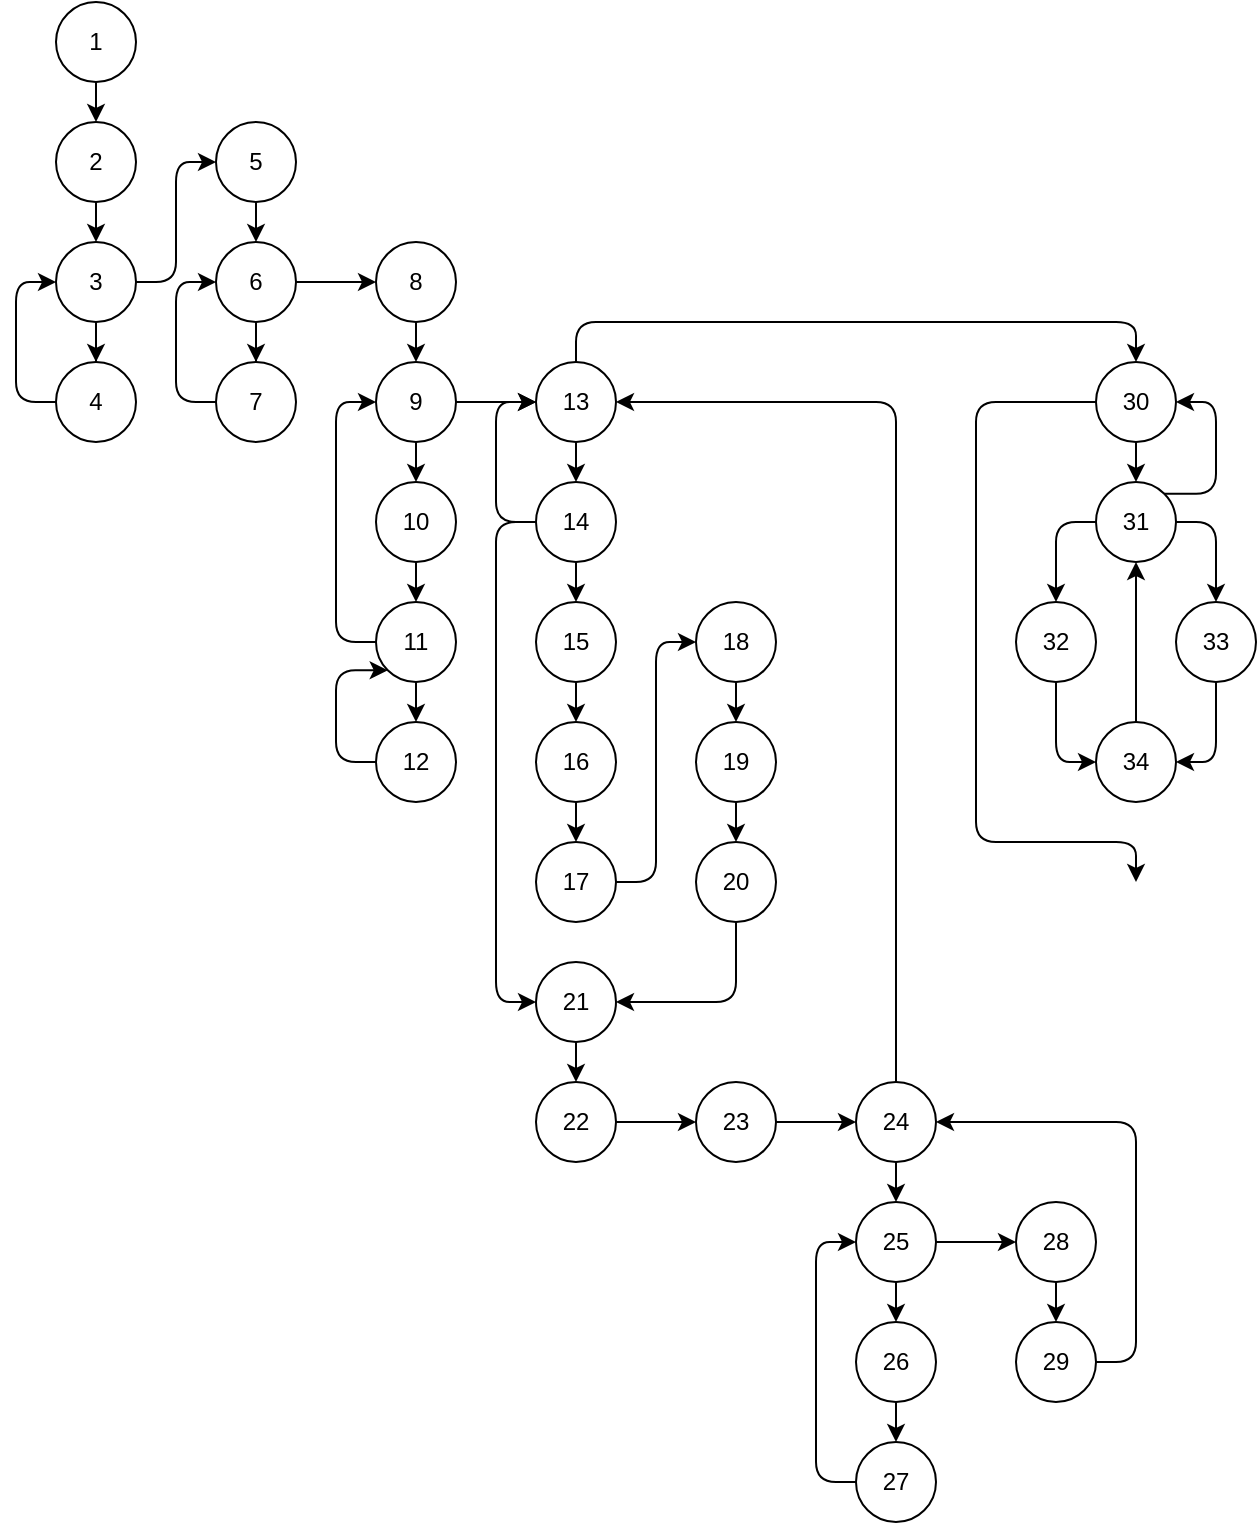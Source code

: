 <mxfile version="15.5.7" type="device"><diagram id="Yxv2-Arrn6tf9G4K1zX7" name="Page-1"><mxGraphModel dx="460" dy="779" grid="1" gridSize="10" guides="1" tooltips="1" connect="1" arrows="1" fold="1" page="1" pageScale="1" pageWidth="827" pageHeight="1169" math="0" shadow="0"><root><mxCell id="0"/><mxCell id="1" parent="0"/><mxCell id="O0--73oPFWiuyO04xyrd-89" style="edgeStyle=orthogonalEdgeStyle;rounded=1;orthogonalLoop=1;jettySize=auto;html=1;exitX=0.5;exitY=1;exitDx=0;exitDy=0;entryX=0.5;entryY=0;entryDx=0;entryDy=0;" edge="1" parent="1" source="O0--73oPFWiuyO04xyrd-1" target="O0--73oPFWiuyO04xyrd-87"><mxGeometry relative="1" as="geometry"/></mxCell><mxCell id="O0--73oPFWiuyO04xyrd-1" value="1" style="ellipse;whiteSpace=wrap;html=1;" vertex="1" parent="1"><mxGeometry x="80" y="40" width="40" height="40" as="geometry"/></mxCell><mxCell id="O0--73oPFWiuyO04xyrd-6" value="" style="edgeStyle=orthogonalEdgeStyle;rounded=0;orthogonalLoop=1;jettySize=auto;html=1;" edge="1" parent="1" source="O0--73oPFWiuyO04xyrd-2" target="O0--73oPFWiuyO04xyrd-5"><mxGeometry relative="1" as="geometry"/></mxCell><mxCell id="O0--73oPFWiuyO04xyrd-93" style="edgeStyle=orthogonalEdgeStyle;rounded=1;orthogonalLoop=1;jettySize=auto;html=1;exitX=1;exitY=0.5;exitDx=0;exitDy=0;entryX=0;entryY=0.5;entryDx=0;entryDy=0;" edge="1" parent="1" source="O0--73oPFWiuyO04xyrd-2" target="O0--73oPFWiuyO04xyrd-91"><mxGeometry relative="1" as="geometry"/></mxCell><mxCell id="O0--73oPFWiuyO04xyrd-2" value="3" style="ellipse;whiteSpace=wrap;html=1;" vertex="1" parent="1"><mxGeometry x="80" y="160" width="40" height="40" as="geometry"/></mxCell><mxCell id="O0--73oPFWiuyO04xyrd-94" style="edgeStyle=orthogonalEdgeStyle;rounded=1;orthogonalLoop=1;jettySize=auto;html=1;exitX=0;exitY=0.5;exitDx=0;exitDy=0;entryX=0;entryY=0.5;entryDx=0;entryDy=0;" edge="1" parent="1" source="O0--73oPFWiuyO04xyrd-5" target="O0--73oPFWiuyO04xyrd-2"><mxGeometry relative="1" as="geometry"/></mxCell><mxCell id="O0--73oPFWiuyO04xyrd-5" value="4" style="ellipse;whiteSpace=wrap;html=1;" vertex="1" parent="1"><mxGeometry x="80" y="220" width="40" height="40" as="geometry"/></mxCell><mxCell id="O0--73oPFWiuyO04xyrd-10" value="" style="edgeStyle=orthogonalEdgeStyle;rounded=0;orthogonalLoop=1;jettySize=auto;html=1;" edge="1" parent="1" source="O0--73oPFWiuyO04xyrd-7" target="O0--73oPFWiuyO04xyrd-8"><mxGeometry relative="1" as="geometry"/></mxCell><mxCell id="O0--73oPFWiuyO04xyrd-106" value="" style="edgeStyle=orthogonalEdgeStyle;rounded=1;orthogonalLoop=1;jettySize=auto;html=1;" edge="1" parent="1" source="O0--73oPFWiuyO04xyrd-7" target="O0--73oPFWiuyO04xyrd-17"><mxGeometry relative="1" as="geometry"/></mxCell><mxCell id="O0--73oPFWiuyO04xyrd-7" value="6" style="ellipse;whiteSpace=wrap;html=1;" vertex="1" parent="1"><mxGeometry x="160" y="160" width="40" height="40" as="geometry"/></mxCell><mxCell id="O0--73oPFWiuyO04xyrd-97" style="edgeStyle=orthogonalEdgeStyle;rounded=1;orthogonalLoop=1;jettySize=auto;html=1;exitX=0;exitY=0.5;exitDx=0;exitDy=0;entryX=0;entryY=0.5;entryDx=0;entryDy=0;" edge="1" parent="1" source="O0--73oPFWiuyO04xyrd-8" target="O0--73oPFWiuyO04xyrd-7"><mxGeometry relative="1" as="geometry"/></mxCell><mxCell id="O0--73oPFWiuyO04xyrd-8" value="7" style="ellipse;whiteSpace=wrap;html=1;" vertex="1" parent="1"><mxGeometry x="160" y="220" width="40" height="40" as="geometry"/></mxCell><mxCell id="O0--73oPFWiuyO04xyrd-100" value="" style="edgeStyle=orthogonalEdgeStyle;rounded=1;orthogonalLoop=1;jettySize=auto;html=1;" edge="1" parent="1" source="O0--73oPFWiuyO04xyrd-17" target="O0--73oPFWiuyO04xyrd-98"><mxGeometry relative="1" as="geometry"/></mxCell><mxCell id="O0--73oPFWiuyO04xyrd-17" value="8" style="ellipse;whiteSpace=wrap;html=1;" vertex="1" parent="1"><mxGeometry x="240" y="160" width="40" height="40" as="geometry"/></mxCell><mxCell id="O0--73oPFWiuyO04xyrd-24" value="" style="edgeStyle=orthogonalEdgeStyle;curved=1;orthogonalLoop=1;jettySize=auto;html=1;" edge="1" parent="1" source="O0--73oPFWiuyO04xyrd-21" target="O0--73oPFWiuyO04xyrd-23"><mxGeometry relative="1" as="geometry"/></mxCell><mxCell id="O0--73oPFWiuyO04xyrd-143" style="edgeStyle=orthogonalEdgeStyle;rounded=1;orthogonalLoop=1;jettySize=auto;html=1;exitX=0;exitY=0.5;exitDx=0;exitDy=0;entryX=0;entryY=0.5;entryDx=0;entryDy=0;" edge="1" parent="1" source="O0--73oPFWiuyO04xyrd-21" target="O0--73oPFWiuyO04xyrd-98"><mxGeometry relative="1" as="geometry"/></mxCell><mxCell id="O0--73oPFWiuyO04xyrd-21" value="11" style="ellipse;whiteSpace=wrap;html=1;" vertex="1" parent="1"><mxGeometry x="240" y="340" width="40" height="40" as="geometry"/></mxCell><mxCell id="O0--73oPFWiuyO04xyrd-30" style="edgeStyle=orthogonalEdgeStyle;orthogonalLoop=1;jettySize=auto;html=1;exitX=0;exitY=0.5;exitDx=0;exitDy=0;entryX=0;entryY=1;entryDx=0;entryDy=0;rounded=1;" edge="1" parent="1" source="O0--73oPFWiuyO04xyrd-23" target="O0--73oPFWiuyO04xyrd-21"><mxGeometry relative="1" as="geometry"><Array as="points"><mxPoint x="220" y="420"/><mxPoint x="220" y="374"/></Array></mxGeometry></mxCell><mxCell id="O0--73oPFWiuyO04xyrd-23" value="12" style="ellipse;whiteSpace=wrap;html=1;" vertex="1" parent="1"><mxGeometry x="240" y="400" width="40" height="40" as="geometry"/></mxCell><mxCell id="O0--73oPFWiuyO04xyrd-36" value="" style="edgeStyle=orthogonalEdgeStyle;curved=1;orthogonalLoop=1;jettySize=auto;html=1;" edge="1" parent="1" source="O0--73oPFWiuyO04xyrd-31" target="O0--73oPFWiuyO04xyrd-35"><mxGeometry relative="1" as="geometry"/></mxCell><mxCell id="O0--73oPFWiuyO04xyrd-51" style="edgeStyle=orthogonalEdgeStyle;orthogonalLoop=1;jettySize=auto;html=1;exitX=0;exitY=0.5;exitDx=0;exitDy=0;entryX=0;entryY=0.5;entryDx=0;entryDy=0;rounded=1;" edge="1" parent="1" source="O0--73oPFWiuyO04xyrd-31" target="O0--73oPFWiuyO04xyrd-48"><mxGeometry relative="1" as="geometry"/></mxCell><mxCell id="O0--73oPFWiuyO04xyrd-113" style="edgeStyle=orthogonalEdgeStyle;rounded=1;orthogonalLoop=1;jettySize=auto;html=1;exitX=0;exitY=0.5;exitDx=0;exitDy=0;entryX=0;entryY=0.5;entryDx=0;entryDy=0;" edge="1" parent="1" source="O0--73oPFWiuyO04xyrd-31" target="O0--73oPFWiuyO04xyrd-109"><mxGeometry relative="1" as="geometry"/></mxCell><mxCell id="O0--73oPFWiuyO04xyrd-31" value="14" style="ellipse;whiteSpace=wrap;html=1;" vertex="1" parent="1"><mxGeometry x="320" y="280" width="40" height="40" as="geometry"/></mxCell><mxCell id="O0--73oPFWiuyO04xyrd-38" value="" style="edgeStyle=orthogonalEdgeStyle;curved=1;orthogonalLoop=1;jettySize=auto;html=1;" edge="1" parent="1" source="O0--73oPFWiuyO04xyrd-35" target="O0--73oPFWiuyO04xyrd-37"><mxGeometry relative="1" as="geometry"/></mxCell><mxCell id="O0--73oPFWiuyO04xyrd-35" value="15" style="ellipse;whiteSpace=wrap;html=1;" vertex="1" parent="1"><mxGeometry x="320" y="340" width="40" height="40" as="geometry"/></mxCell><mxCell id="O0--73oPFWiuyO04xyrd-40" value="" style="edgeStyle=orthogonalEdgeStyle;curved=1;orthogonalLoop=1;jettySize=auto;html=1;" edge="1" parent="1" source="O0--73oPFWiuyO04xyrd-37" target="O0--73oPFWiuyO04xyrd-39"><mxGeometry relative="1" as="geometry"/></mxCell><mxCell id="O0--73oPFWiuyO04xyrd-37" value="16" style="ellipse;whiteSpace=wrap;html=1;" vertex="1" parent="1"><mxGeometry x="320" y="400" width="40" height="40" as="geometry"/></mxCell><mxCell id="O0--73oPFWiuyO04xyrd-42" value="" style="edgeStyle=orthogonalEdgeStyle;orthogonalLoop=1;jettySize=auto;html=1;entryX=0;entryY=0.5;entryDx=0;entryDy=0;rounded=1;" edge="1" parent="1" source="O0--73oPFWiuyO04xyrd-39" target="O0--73oPFWiuyO04xyrd-41"><mxGeometry relative="1" as="geometry"/></mxCell><mxCell id="O0--73oPFWiuyO04xyrd-39" value="17" style="ellipse;whiteSpace=wrap;html=1;" vertex="1" parent="1"><mxGeometry x="320" y="460" width="40" height="40" as="geometry"/></mxCell><mxCell id="O0--73oPFWiuyO04xyrd-45" value="" style="edgeStyle=orthogonalEdgeStyle;curved=1;orthogonalLoop=1;jettySize=auto;html=1;" edge="1" parent="1" source="O0--73oPFWiuyO04xyrd-41" target="O0--73oPFWiuyO04xyrd-43"><mxGeometry relative="1" as="geometry"/></mxCell><mxCell id="O0--73oPFWiuyO04xyrd-41" value="18" style="ellipse;whiteSpace=wrap;html=1;" vertex="1" parent="1"><mxGeometry x="400" y="340" width="40" height="40" as="geometry"/></mxCell><mxCell id="O0--73oPFWiuyO04xyrd-47" value="" style="edgeStyle=orthogonalEdgeStyle;curved=1;orthogonalLoop=1;jettySize=auto;html=1;" edge="1" parent="1" source="O0--73oPFWiuyO04xyrd-43" target="O0--73oPFWiuyO04xyrd-46"><mxGeometry relative="1" as="geometry"/></mxCell><mxCell id="O0--73oPFWiuyO04xyrd-43" value="19" style="ellipse;whiteSpace=wrap;html=1;" vertex="1" parent="1"><mxGeometry x="400" y="400" width="40" height="40" as="geometry"/></mxCell><mxCell id="O0--73oPFWiuyO04xyrd-49" value="" style="edgeStyle=orthogonalEdgeStyle;orthogonalLoop=1;jettySize=auto;html=1;entryX=1;entryY=0.5;entryDx=0;entryDy=0;exitX=0.5;exitY=1;exitDx=0;exitDy=0;rounded=1;" edge="1" parent="1" source="O0--73oPFWiuyO04xyrd-46" target="O0--73oPFWiuyO04xyrd-48"><mxGeometry relative="1" as="geometry"/></mxCell><mxCell id="O0--73oPFWiuyO04xyrd-46" value="20" style="ellipse;whiteSpace=wrap;html=1;" vertex="1" parent="1"><mxGeometry x="400" y="460" width="40" height="40" as="geometry"/></mxCell><mxCell id="O0--73oPFWiuyO04xyrd-53" value="" style="edgeStyle=orthogonalEdgeStyle;curved=1;orthogonalLoop=1;jettySize=auto;html=1;" edge="1" parent="1" source="O0--73oPFWiuyO04xyrd-48" target="O0--73oPFWiuyO04xyrd-52"><mxGeometry relative="1" as="geometry"/></mxCell><mxCell id="O0--73oPFWiuyO04xyrd-48" value="21" style="ellipse;whiteSpace=wrap;html=1;" vertex="1" parent="1"><mxGeometry x="320" y="520" width="40" height="40" as="geometry"/></mxCell><mxCell id="O0--73oPFWiuyO04xyrd-55" value="" style="edgeStyle=orthogonalEdgeStyle;curved=1;orthogonalLoop=1;jettySize=auto;html=1;" edge="1" parent="1" source="O0--73oPFWiuyO04xyrd-52" target="O0--73oPFWiuyO04xyrd-54"><mxGeometry relative="1" as="geometry"/></mxCell><mxCell id="O0--73oPFWiuyO04xyrd-52" value="22" style="ellipse;whiteSpace=wrap;html=1;" vertex="1" parent="1"><mxGeometry x="320" y="580" width="40" height="40" as="geometry"/></mxCell><mxCell id="O0--73oPFWiuyO04xyrd-85" style="edgeStyle=orthogonalEdgeStyle;orthogonalLoop=1;jettySize=auto;html=1;exitX=0.5;exitY=0;exitDx=0;exitDy=0;entryX=1;entryY=0.5;entryDx=0;entryDy=0;rounded=1;" edge="1" parent="1" source="O0--73oPFWiuyO04xyrd-114" target="O0--73oPFWiuyO04xyrd-109"><mxGeometry relative="1" as="geometry"><Array as="points"><mxPoint x="500" y="240"/></Array></mxGeometry></mxCell><mxCell id="O0--73oPFWiuyO04xyrd-116" value="" style="edgeStyle=orthogonalEdgeStyle;rounded=1;orthogonalLoop=1;jettySize=auto;html=1;" edge="1" parent="1" source="O0--73oPFWiuyO04xyrd-54" target="O0--73oPFWiuyO04xyrd-114"><mxGeometry relative="1" as="geometry"/></mxCell><mxCell id="O0--73oPFWiuyO04xyrd-54" value="23" style="ellipse;whiteSpace=wrap;html=1;" vertex="1" parent="1"><mxGeometry x="400" y="580" width="40" height="40" as="geometry"/></mxCell><mxCell id="O0--73oPFWiuyO04xyrd-61" value="" style="edgeStyle=orthogonalEdgeStyle;curved=1;orthogonalLoop=1;jettySize=auto;html=1;" edge="1" parent="1" source="O0--73oPFWiuyO04xyrd-57" target="O0--73oPFWiuyO04xyrd-60"><mxGeometry relative="1" as="geometry"/></mxCell><mxCell id="O0--73oPFWiuyO04xyrd-124" value="" style="edgeStyle=orthogonalEdgeStyle;rounded=1;orthogonalLoop=1;jettySize=auto;html=1;" edge="1" parent="1" source="O0--73oPFWiuyO04xyrd-57" target="O0--73oPFWiuyO04xyrd-62"><mxGeometry relative="1" as="geometry"/></mxCell><mxCell id="O0--73oPFWiuyO04xyrd-57" value="25" style="ellipse;whiteSpace=wrap;html=1;" vertex="1" parent="1"><mxGeometry x="480" y="640" width="40" height="40" as="geometry"/></mxCell><mxCell id="O0--73oPFWiuyO04xyrd-67" style="edgeStyle=orthogonalEdgeStyle;orthogonalLoop=1;jettySize=auto;html=1;exitX=0;exitY=0.5;exitDx=0;exitDy=0;entryX=0;entryY=0.5;entryDx=0;entryDy=0;rounded=1;" edge="1" parent="1" source="O0--73oPFWiuyO04xyrd-117" target="O0--73oPFWiuyO04xyrd-57"><mxGeometry relative="1" as="geometry"/></mxCell><mxCell id="O0--73oPFWiuyO04xyrd-120" value="" style="edgeStyle=orthogonalEdgeStyle;rounded=1;orthogonalLoop=1;jettySize=auto;html=1;" edge="1" parent="1" source="O0--73oPFWiuyO04xyrd-60" target="O0--73oPFWiuyO04xyrd-117"><mxGeometry relative="1" as="geometry"/></mxCell><mxCell id="O0--73oPFWiuyO04xyrd-60" value="26" style="ellipse;whiteSpace=wrap;html=1;" vertex="1" parent="1"><mxGeometry x="480" y="700" width="40" height="40" as="geometry"/></mxCell><mxCell id="O0--73oPFWiuyO04xyrd-127" value="" style="edgeStyle=orthogonalEdgeStyle;rounded=1;orthogonalLoop=1;jettySize=auto;html=1;" edge="1" parent="1" source="O0--73oPFWiuyO04xyrd-62" target="O0--73oPFWiuyO04xyrd-126"><mxGeometry relative="1" as="geometry"/></mxCell><mxCell id="O0--73oPFWiuyO04xyrd-62" value="28" style="ellipse;whiteSpace=wrap;html=1;" vertex="1" parent="1"><mxGeometry x="560" y="640" width="40" height="40" as="geometry"/></mxCell><mxCell id="O0--73oPFWiuyO04xyrd-71" value="" style="edgeStyle=orthogonalEdgeStyle;orthogonalLoop=1;jettySize=auto;html=1;entryX=0;entryY=0.5;entryDx=0;entryDy=0;rounded=1;" edge="1" parent="1" source="O0--73oPFWiuyO04xyrd-68" target="O0--73oPFWiuyO04xyrd-72"><mxGeometry relative="1" as="geometry"/></mxCell><mxCell id="O0--73oPFWiuyO04xyrd-68" value="32" style="ellipse;whiteSpace=wrap;html=1;" vertex="1" parent="1"><mxGeometry x="560" y="340" width="40" height="40" as="geometry"/></mxCell><mxCell id="O0--73oPFWiuyO04xyrd-73" value="" style="edgeStyle=orthogonalEdgeStyle;orthogonalLoop=1;jettySize=auto;html=1;entryX=1;entryY=0.5;entryDx=0;entryDy=0;rounded=1;" edge="1" parent="1" source="O0--73oPFWiuyO04xyrd-70" target="O0--73oPFWiuyO04xyrd-72"><mxGeometry relative="1" as="geometry"/></mxCell><mxCell id="O0--73oPFWiuyO04xyrd-70" value="33" style="ellipse;whiteSpace=wrap;html=1;" vertex="1" parent="1"><mxGeometry x="640" y="340" width="40" height="40" as="geometry"/></mxCell><mxCell id="O0--73oPFWiuyO04xyrd-140" value="" style="edgeStyle=orthogonalEdgeStyle;rounded=1;orthogonalLoop=1;jettySize=auto;html=1;" edge="1" parent="1" source="O0--73oPFWiuyO04xyrd-72" target="O0--73oPFWiuyO04xyrd-133"><mxGeometry relative="1" as="geometry"/></mxCell><mxCell id="O0--73oPFWiuyO04xyrd-72" value="34" style="ellipse;whiteSpace=wrap;html=1;" vertex="1" parent="1"><mxGeometry x="600" y="400" width="40" height="40" as="geometry"/></mxCell><mxCell id="O0--73oPFWiuyO04xyrd-90" style="edgeStyle=orthogonalEdgeStyle;rounded=1;orthogonalLoop=1;jettySize=auto;html=1;exitX=0.5;exitY=1;exitDx=0;exitDy=0;entryX=0.5;entryY=0;entryDx=0;entryDy=0;" edge="1" parent="1" source="O0--73oPFWiuyO04xyrd-87" target="O0--73oPFWiuyO04xyrd-2"><mxGeometry relative="1" as="geometry"/></mxCell><mxCell id="O0--73oPFWiuyO04xyrd-87" value="2" style="ellipse;whiteSpace=wrap;html=1;" vertex="1" parent="1"><mxGeometry x="80" y="100" width="40" height="40" as="geometry"/></mxCell><mxCell id="O0--73oPFWiuyO04xyrd-92" style="edgeStyle=orthogonalEdgeStyle;rounded=1;orthogonalLoop=1;jettySize=auto;html=1;exitX=0.5;exitY=1;exitDx=0;exitDy=0;entryX=0.5;entryY=0;entryDx=0;entryDy=0;" edge="1" parent="1" source="O0--73oPFWiuyO04xyrd-91" target="O0--73oPFWiuyO04xyrd-7"><mxGeometry relative="1" as="geometry"/></mxCell><mxCell id="O0--73oPFWiuyO04xyrd-91" value="5" style="ellipse;whiteSpace=wrap;html=1;" vertex="1" parent="1"><mxGeometry x="160" y="100" width="40" height="40" as="geometry"/></mxCell><mxCell id="O0--73oPFWiuyO04xyrd-102" value="" style="edgeStyle=orthogonalEdgeStyle;rounded=1;orthogonalLoop=1;jettySize=auto;html=1;" edge="1" parent="1" source="O0--73oPFWiuyO04xyrd-98" target="O0--73oPFWiuyO04xyrd-101"><mxGeometry relative="1" as="geometry"/></mxCell><mxCell id="O0--73oPFWiuyO04xyrd-144" value="" style="edgeStyle=orthogonalEdgeStyle;rounded=1;orthogonalLoop=1;jettySize=auto;html=1;" edge="1" parent="1" source="O0--73oPFWiuyO04xyrd-98" target="O0--73oPFWiuyO04xyrd-109"><mxGeometry relative="1" as="geometry"/></mxCell><mxCell id="O0--73oPFWiuyO04xyrd-98" value="9" style="ellipse;whiteSpace=wrap;html=1;" vertex="1" parent="1"><mxGeometry x="240" y="220" width="40" height="40" as="geometry"/></mxCell><mxCell id="O0--73oPFWiuyO04xyrd-104" style="edgeStyle=orthogonalEdgeStyle;rounded=1;orthogonalLoop=1;jettySize=auto;html=1;exitX=0.5;exitY=1;exitDx=0;exitDy=0;entryX=0.5;entryY=0;entryDx=0;entryDy=0;" edge="1" parent="1" source="O0--73oPFWiuyO04xyrd-101" target="O0--73oPFWiuyO04xyrd-21"><mxGeometry relative="1" as="geometry"/></mxCell><mxCell id="O0--73oPFWiuyO04xyrd-101" value="10" style="ellipse;whiteSpace=wrap;html=1;" vertex="1" parent="1"><mxGeometry x="240" y="280" width="40" height="40" as="geometry"/></mxCell><mxCell id="O0--73oPFWiuyO04xyrd-111" style="edgeStyle=orthogonalEdgeStyle;rounded=1;orthogonalLoop=1;jettySize=auto;html=1;exitX=0.5;exitY=1;exitDx=0;exitDy=0;entryX=0.5;entryY=0;entryDx=0;entryDy=0;" edge="1" parent="1" source="O0--73oPFWiuyO04xyrd-109" target="O0--73oPFWiuyO04xyrd-31"><mxGeometry relative="1" as="geometry"/></mxCell><mxCell id="O0--73oPFWiuyO04xyrd-130" style="edgeStyle=orthogonalEdgeStyle;rounded=1;orthogonalLoop=1;jettySize=auto;html=1;exitX=0.5;exitY=0;exitDx=0;exitDy=0;entryX=0.5;entryY=0;entryDx=0;entryDy=0;" edge="1" parent="1" source="O0--73oPFWiuyO04xyrd-109" target="O0--73oPFWiuyO04xyrd-129"><mxGeometry relative="1" as="geometry"/></mxCell><mxCell id="O0--73oPFWiuyO04xyrd-109" value="13" style="ellipse;whiteSpace=wrap;html=1;" vertex="1" parent="1"><mxGeometry x="320" y="220" width="40" height="40" as="geometry"/></mxCell><mxCell id="O0--73oPFWiuyO04xyrd-122" style="edgeStyle=orthogonalEdgeStyle;rounded=1;orthogonalLoop=1;jettySize=auto;html=1;exitX=0.5;exitY=1;exitDx=0;exitDy=0;entryX=0.5;entryY=0;entryDx=0;entryDy=0;" edge="1" parent="1" source="O0--73oPFWiuyO04xyrd-114" target="O0--73oPFWiuyO04xyrd-57"><mxGeometry relative="1" as="geometry"/></mxCell><mxCell id="O0--73oPFWiuyO04xyrd-114" value="24" style="ellipse;whiteSpace=wrap;html=1;" vertex="1" parent="1"><mxGeometry x="480" y="580" width="40" height="40" as="geometry"/></mxCell><mxCell id="O0--73oPFWiuyO04xyrd-117" value="27" style="ellipse;whiteSpace=wrap;html=1;" vertex="1" parent="1"><mxGeometry x="480" y="760" width="40" height="40" as="geometry"/></mxCell><mxCell id="O0--73oPFWiuyO04xyrd-128" style="edgeStyle=orthogonalEdgeStyle;rounded=1;orthogonalLoop=1;jettySize=auto;html=1;exitX=1;exitY=0.5;exitDx=0;exitDy=0;entryX=1;entryY=0.5;entryDx=0;entryDy=0;" edge="1" parent="1" source="O0--73oPFWiuyO04xyrd-126" target="O0--73oPFWiuyO04xyrd-114"><mxGeometry relative="1" as="geometry"/></mxCell><mxCell id="O0--73oPFWiuyO04xyrd-126" value="29" style="ellipse;whiteSpace=wrap;html=1;" vertex="1" parent="1"><mxGeometry x="560" y="700" width="40" height="40" as="geometry"/></mxCell><mxCell id="O0--73oPFWiuyO04xyrd-135" style="edgeStyle=orthogonalEdgeStyle;rounded=1;orthogonalLoop=1;jettySize=auto;html=1;exitX=0.5;exitY=1;exitDx=0;exitDy=0;entryX=0.5;entryY=0;entryDx=0;entryDy=0;" edge="1" parent="1" source="O0--73oPFWiuyO04xyrd-129" target="O0--73oPFWiuyO04xyrd-133"><mxGeometry relative="1" as="geometry"/></mxCell><mxCell id="O0--73oPFWiuyO04xyrd-142" style="edgeStyle=orthogonalEdgeStyle;rounded=1;orthogonalLoop=1;jettySize=auto;html=1;exitX=0;exitY=0.5;exitDx=0;exitDy=0;" edge="1" parent="1" source="O0--73oPFWiuyO04xyrd-129"><mxGeometry relative="1" as="geometry"><mxPoint x="620" y="480" as="targetPoint"/><Array as="points"><mxPoint x="540" y="240"/><mxPoint x="540" y="460"/><mxPoint x="620" y="460"/></Array></mxGeometry></mxCell><mxCell id="O0--73oPFWiuyO04xyrd-129" value="30" style="ellipse;whiteSpace=wrap;html=1;" vertex="1" parent="1"><mxGeometry x="600" y="220" width="40" height="40" as="geometry"/></mxCell><mxCell id="O0--73oPFWiuyO04xyrd-138" style="edgeStyle=orthogonalEdgeStyle;rounded=1;orthogonalLoop=1;jettySize=auto;html=1;exitX=0;exitY=0.5;exitDx=0;exitDy=0;entryX=0.5;entryY=0;entryDx=0;entryDy=0;" edge="1" parent="1" source="O0--73oPFWiuyO04xyrd-133" target="O0--73oPFWiuyO04xyrd-68"><mxGeometry relative="1" as="geometry"/></mxCell><mxCell id="O0--73oPFWiuyO04xyrd-139" style="edgeStyle=orthogonalEdgeStyle;rounded=1;orthogonalLoop=1;jettySize=auto;html=1;exitX=1;exitY=0.5;exitDx=0;exitDy=0;entryX=0.5;entryY=0;entryDx=0;entryDy=0;" edge="1" parent="1" source="O0--73oPFWiuyO04xyrd-133" target="O0--73oPFWiuyO04xyrd-70"><mxGeometry relative="1" as="geometry"/></mxCell><mxCell id="O0--73oPFWiuyO04xyrd-141" style="edgeStyle=orthogonalEdgeStyle;rounded=1;orthogonalLoop=1;jettySize=auto;html=1;exitX=1;exitY=0;exitDx=0;exitDy=0;entryX=1;entryY=0.5;entryDx=0;entryDy=0;" edge="1" parent="1" source="O0--73oPFWiuyO04xyrd-133" target="O0--73oPFWiuyO04xyrd-129"><mxGeometry relative="1" as="geometry"><Array as="points"><mxPoint x="660" y="286"/><mxPoint x="660" y="240"/></Array></mxGeometry></mxCell><mxCell id="O0--73oPFWiuyO04xyrd-133" value="31" style="ellipse;whiteSpace=wrap;html=1;" vertex="1" parent="1"><mxGeometry x="600" y="280" width="40" height="40" as="geometry"/></mxCell></root></mxGraphModel></diagram></mxfile>
